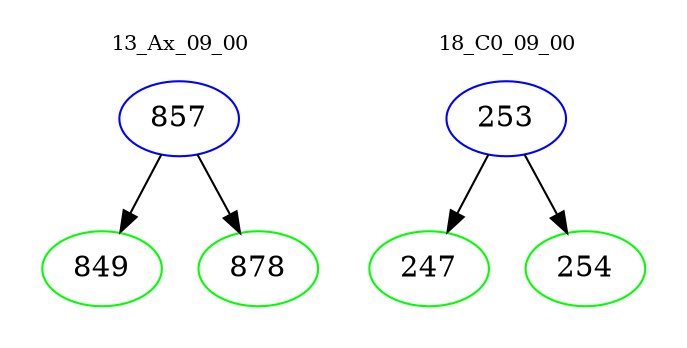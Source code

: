 digraph{
subgraph cluster_0 {
color = white
label = "13_Ax_09_00";
fontsize=10;
T0_857 [label="857", color="blue"]
T0_857 -> T0_849 [color="black"]
T0_849 [label="849", color="green"]
T0_857 -> T0_878 [color="black"]
T0_878 [label="878", color="green"]
}
subgraph cluster_1 {
color = white
label = "18_C0_09_00";
fontsize=10;
T1_253 [label="253", color="blue"]
T1_253 -> T1_247 [color="black"]
T1_247 [label="247", color="green"]
T1_253 -> T1_254 [color="black"]
T1_254 [label="254", color="green"]
}
}

